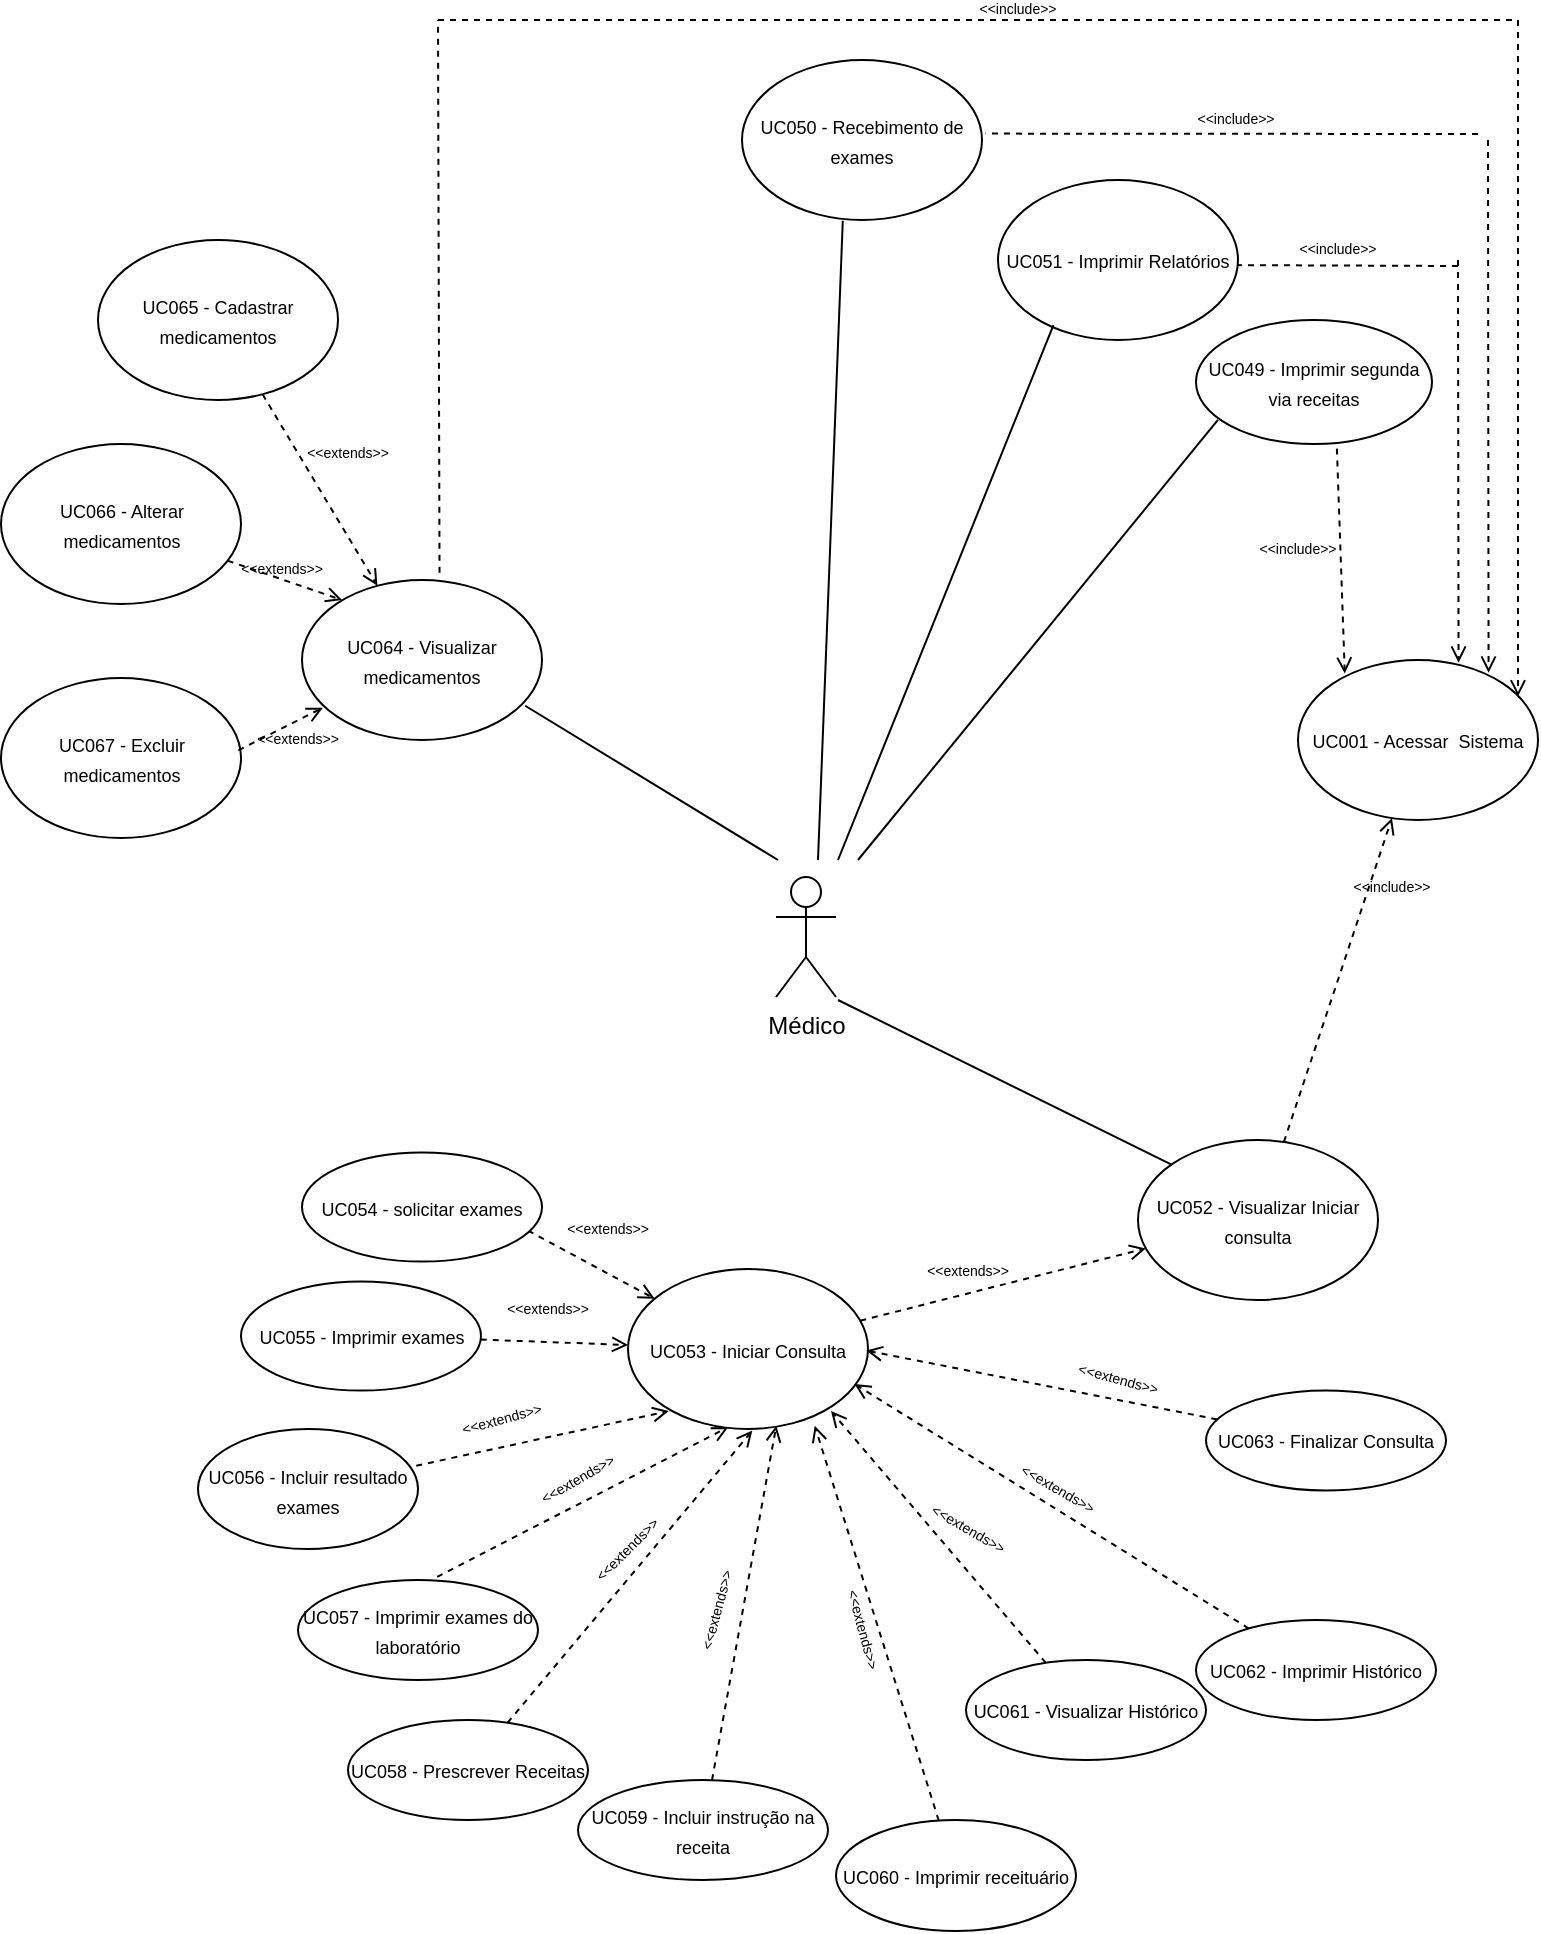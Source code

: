 <mxfile version="13.0.3" type="device"><diagram id="DpLsmklM6RV8-1Ke46bI" name="Page-1"><mxGraphModel dx="785" dy="468" grid="1" gridSize="10" guides="1" tooltips="1" connect="0" arrows="0" fold="1" page="1" pageScale="1" pageWidth="827" pageHeight="1169" math="0" shadow="0"><root><mxCell id="0"/><mxCell id="1" parent="0"/><mxCell id="2bqZi__AXVhJagl_6Wfu-1" value="Médico" style="shape=umlActor;verticalLabelPosition=bottom;labelBackgroundColor=#ffffff;verticalAlign=top;html=1;outlineConnect=0;" parent="1" vertex="1"><mxGeometry x="399" y="468.5" width="30" height="60" as="geometry"/></mxCell><mxCell id="2bqZi__AXVhJagl_6Wfu-2" value="&lt;font style=&quot;font-size: 9px&quot;&gt;UC001 - Acessar&amp;nbsp; Sistema&lt;/font&gt;" style="ellipse;whiteSpace=wrap;html=1;" parent="1" vertex="1"><mxGeometry x="660" y="360" width="120" height="80" as="geometry"/></mxCell><mxCell id="2bqZi__AXVhJagl_6Wfu-3" value="&lt;font style=&quot;font-size: 9px&quot;&gt;UC052 - Visualizar Iniciar consulta&lt;/font&gt;" style="ellipse;whiteSpace=wrap;html=1;" parent="1" vertex="1"><mxGeometry x="580" y="600" width="120" height="80" as="geometry"/></mxCell><mxCell id="2bqZi__AXVhJagl_6Wfu-5" value="" style="endArrow=open;html=1;dashed=1;fontSize=7;endFill=0;" parent="1" source="2bqZi__AXVhJagl_6Wfu-3" target="2bqZi__AXVhJagl_6Wfu-2" edge="1"><mxGeometry width="50" height="50" relative="1" as="geometry"><mxPoint x="640.85" y="444.509" as="sourcePoint"/><mxPoint x="687" y="522" as="targetPoint"/></mxGeometry></mxCell><mxCell id="2bqZi__AXVhJagl_6Wfu-6" value="" style="endArrow=none;html=1;exitX=0.142;exitY=0.155;exitDx=0;exitDy=0;exitPerimeter=0;" parent="1" source="2bqZi__AXVhJagl_6Wfu-3" edge="1"><mxGeometry width="50" height="50" relative="1" as="geometry"><mxPoint x="536.646" y="499.306" as="sourcePoint"/><mxPoint x="430" y="530" as="targetPoint"/></mxGeometry></mxCell><mxCell id="2bqZi__AXVhJagl_6Wfu-14" value="&lt;font style=&quot;font-size: 9px&quot;&gt;UC053 - Iniciar Consulta&lt;br&gt;&lt;/font&gt;" style="ellipse;whiteSpace=wrap;html=1;" parent="1" vertex="1"><mxGeometry x="325" y="664.5" width="120" height="80" as="geometry"/></mxCell><mxCell id="2bqZi__AXVhJagl_6Wfu-16" value="" style="endArrow=open;html=1;dashed=1;fontSize=7;endFill=0;exitX=0.942;exitY=0.717;exitDx=0;exitDy=0;exitPerimeter=0;" parent="1" source="2bqZi__AXVhJagl_6Wfu-22" target="2bqZi__AXVhJagl_6Wfu-14" edge="1"><mxGeometry width="50" height="50" relative="1" as="geometry"><mxPoint x="395.14" y="599.84" as="sourcePoint"/><mxPoint x="455" y="601" as="targetPoint"/></mxGeometry></mxCell><mxCell id="2bqZi__AXVhJagl_6Wfu-22" value="&lt;font style=&quot;font-size: 9px&quot;&gt;UC054 - solicitar exames&lt;/font&gt;" style="ellipse;whiteSpace=wrap;html=1;" parent="1" vertex="1"><mxGeometry x="162" y="606.25" width="120" height="54.5" as="geometry"/></mxCell><mxCell id="2bqZi__AXVhJagl_6Wfu-26" value="&lt;font style=&quot;font-size: 9px&quot;&gt;UC055 - Imprimir exames&lt;/font&gt;" style="ellipse;whiteSpace=wrap;html=1;" parent="1" vertex="1"><mxGeometry x="131.5" y="670.75" width="120" height="54.5" as="geometry"/></mxCell><mxCell id="2bqZi__AXVhJagl_6Wfu-27" value="&lt;font style=&quot;font-size: 9px&quot;&gt;UC050 - Recebimento de exames&lt;/font&gt;" style="ellipse;whiteSpace=wrap;html=1;" parent="1" vertex="1"><mxGeometry x="382" y="60" width="120" height="80" as="geometry"/></mxCell><mxCell id="2bqZi__AXVhJagl_6Wfu-31" value="&lt;font style=&quot;font-size: 9px&quot;&gt;UC049 - Imprimir segunda via receitas&lt;/font&gt;" style="ellipse;whiteSpace=wrap;html=1;" parent="1" vertex="1"><mxGeometry x="609" y="190" width="118" height="62" as="geometry"/></mxCell><mxCell id="2bqZi__AXVhJagl_6Wfu-38" value="&amp;lt;&amp;lt;include&amp;gt;&amp;gt;" style="text;html=1;strokeColor=none;fillColor=none;align=center;verticalAlign=middle;whiteSpace=wrap;rounded=0;fontSize=7;rotation=0;direction=west;" parent="1" vertex="1"><mxGeometry x="687" y="468.5" width="40" height="10" as="geometry"/></mxCell><mxCell id="2bqZi__AXVhJagl_6Wfu-47" value="" style="endArrow=open;html=1;dashed=1;fontSize=7;endFill=0;" parent="1" source="2bqZi__AXVhJagl_6Wfu-26" target="2bqZi__AXVhJagl_6Wfu-14" edge="1"><mxGeometry width="50" height="50" relative="1" as="geometry"><mxPoint x="-106.48" y="719.48" as="sourcePoint"/><mxPoint x="-45" y="719" as="targetPoint"/></mxGeometry></mxCell><mxCell id="2bqZi__AXVhJagl_6Wfu-49" value="" style="endArrow=none;html=1;exitX=0.93;exitY=0.786;exitDx=0;exitDy=0;exitPerimeter=0;" parent="1" source="2bqZi__AXVhJagl_6Wfu-65" edge="1"><mxGeometry width="50" height="50" relative="1" as="geometry"><mxPoint x="79" y="170" as="sourcePoint"/><mxPoint x="400" y="460" as="targetPoint"/></mxGeometry></mxCell><mxCell id="2bqZi__AXVhJagl_6Wfu-60" value="" style="endArrow=open;html=1;dashed=1;fontSize=7;endFill=0;" parent="1" source="2bqZi__AXVhJagl_6Wfu-14" target="2bqZi__AXVhJagl_6Wfu-3" edge="1"><mxGeometry width="50" height="50" relative="1" as="geometry"><mxPoint x="707" y="800" as="sourcePoint"/><mxPoint x="706.54" y="565.04" as="targetPoint"/></mxGeometry></mxCell><mxCell id="2bqZi__AXVhJagl_6Wfu-62" value="" style="endArrow=open;html=1;dashed=1;fontSize=7;endFill=0;exitX=0.597;exitY=1.037;exitDx=0;exitDy=0;exitPerimeter=0;entryX=0.195;entryY=0.085;entryDx=0;entryDy=0;entryPerimeter=0;" parent="1" source="2bqZi__AXVhJagl_6Wfu-31" target="2bqZi__AXVhJagl_6Wfu-2" edge="1"><mxGeometry width="50" height="50" relative="1" as="geometry"><mxPoint x="700" y="170" as="sourcePoint"/><mxPoint x="700" y="360" as="targetPoint"/></mxGeometry></mxCell><mxCell id="2bqZi__AXVhJagl_6Wfu-63" value="&amp;lt;&amp;lt;include&amp;gt;&amp;gt;" style="text;html=1;strokeColor=none;fillColor=none;align=center;verticalAlign=middle;whiteSpace=wrap;rounded=0;fontSize=7;rotation=0;" parent="1" vertex="1"><mxGeometry x="640" y="300" width="40" height="10" as="geometry"/></mxCell><mxCell id="2bqZi__AXVhJagl_6Wfu-65" value="&lt;font style=&quot;font-size: 9px&quot;&gt;UC064 - Visualizar medicamentos&lt;/font&gt;" style="ellipse;whiteSpace=wrap;html=1;" parent="1" vertex="1"><mxGeometry x="162" y="320" width="120" height="80" as="geometry"/></mxCell><mxCell id="2bqZi__AXVhJagl_6Wfu-69" value="&lt;font style=&quot;font-size: 9px&quot;&gt;UC066 - Alterar medicamentos&lt;/font&gt;" style="ellipse;whiteSpace=wrap;html=1;" parent="1" vertex="1"><mxGeometry x="11.5" y="252" width="120" height="80" as="geometry"/></mxCell><mxCell id="2bqZi__AXVhJagl_6Wfu-70" value="&lt;font style=&quot;font-size: 9px&quot;&gt;UC067 - Excluir medicamentos&lt;/font&gt;" style="ellipse;whiteSpace=wrap;html=1;" parent="1" vertex="1"><mxGeometry x="11.5" y="369" width="120" height="80" as="geometry"/></mxCell><mxCell id="2bqZi__AXVhJagl_6Wfu-71" value="" style="endArrow=open;html=1;dashed=1;fontSize=7;endFill=0;" parent="1" source="2bqZi__AXVhJagl_6Wfu-46" target="2bqZi__AXVhJagl_6Wfu-65" edge="1"><mxGeometry width="50" height="50" relative="1" as="geometry"><mxPoint x="-91.481" y="231.002" as="sourcePoint"/><mxPoint x="-44.5" y="250" as="targetPoint"/></mxGeometry></mxCell><mxCell id="2bqZi__AXVhJagl_6Wfu-72" value="" style="endArrow=open;html=1;dashed=1;fontSize=7;endFill=0;exitX=0.989;exitY=0.452;exitDx=0;exitDy=0;exitPerimeter=0;entryX=0.087;entryY=0.798;entryDx=0;entryDy=0;entryPerimeter=0;" parent="1" source="2bqZi__AXVhJagl_6Wfu-70" target="2bqZi__AXVhJagl_6Wfu-65" edge="1"><mxGeometry width="50" height="50" relative="1" as="geometry"><mxPoint x="-50.674" y="319.991" as="sourcePoint"/><mxPoint x="-24.067" y="305.224" as="targetPoint"/></mxGeometry></mxCell><mxCell id="pEZ3oHJ2oiIkwcKdvVKI-1" value="&amp;lt;&amp;lt;extends&amp;gt;&amp;gt;" style="text;html=1;strokeColor=none;fillColor=none;align=center;verticalAlign=middle;whiteSpace=wrap;rounded=0;fontSize=7;rotation=0;" parent="1" vertex="1"><mxGeometry x="295" y="640" width="40" height="10" as="geometry"/></mxCell><mxCell id="pEZ3oHJ2oiIkwcKdvVKI-2" value="&lt;font style=&quot;font-size: 9px&quot;&gt;UC056 - Incluir resultado exames&lt;br&gt;&lt;/font&gt;" style="ellipse;whiteSpace=wrap;html=1;" parent="1" vertex="1"><mxGeometry x="110" y="744.5" width="110" height="60" as="geometry"/></mxCell><mxCell id="pEZ3oHJ2oiIkwcKdvVKI-3" value="" style="endArrow=open;html=1;dashed=1;fontSize=7;endFill=0;exitX=0.992;exitY=0.306;exitDx=0;exitDy=0;exitPerimeter=0;entryX=0.17;entryY=0.888;entryDx=0;entryDy=0;entryPerimeter=0;" parent="1" source="pEZ3oHJ2oiIkwcKdvVKI-2" target="2bqZi__AXVhJagl_6Wfu-14" edge="1"><mxGeometry width="50" height="50" relative="1" as="geometry"><mxPoint x="261.024" y="774.337" as="sourcePoint"/><mxPoint x="339.135" y="730.289" as="targetPoint"/></mxGeometry></mxCell><mxCell id="pEZ3oHJ2oiIkwcKdvVKI-4" value="&amp;lt;&amp;lt;extends&amp;gt;&amp;gt;" style="text;html=1;strokeColor=none;fillColor=none;align=center;verticalAlign=middle;whiteSpace=wrap;rounded=0;fontSize=7;rotation=0;" parent="1" vertex="1"><mxGeometry x="265" y="680" width="40" height="10" as="geometry"/></mxCell><mxCell id="pEZ3oHJ2oiIkwcKdvVKI-5" value="&amp;lt;&amp;lt;extends&amp;gt;&amp;gt;" style="text;html=1;strokeColor=none;fillColor=none;align=center;verticalAlign=middle;whiteSpace=wrap;rounded=0;fontSize=7;rotation=-15;" parent="1" vertex="1"><mxGeometry x="242" y="734.5" width="40" height="10" as="geometry"/></mxCell><mxCell id="pEZ3oHJ2oiIkwcKdvVKI-7" value="&amp;lt;&amp;lt;extends&amp;gt;&amp;gt;" style="text;html=1;strokeColor=none;fillColor=none;align=center;verticalAlign=middle;whiteSpace=wrap;rounded=0;fontSize=7;rotation=0;" parent="1" vertex="1"><mxGeometry x="475" y="660.75" width="40" height="10" as="geometry"/></mxCell><mxCell id="pEZ3oHJ2oiIkwcKdvVKI-8" value="&lt;font style=&quot;font-size: 9px&quot;&gt;UC057 - Imprimir exames do laboratório&lt;br&gt;&lt;/font&gt;" style="ellipse;whiteSpace=wrap;html=1;" parent="1" vertex="1"><mxGeometry x="160" y="820" width="120" height="50" as="geometry"/></mxCell><mxCell id="pEZ3oHJ2oiIkwcKdvVKI-9" value="" style="endArrow=open;html=1;dashed=1;fontSize=7;endFill=0;entryX=0.418;entryY=0.988;entryDx=0;entryDy=0;entryPerimeter=0;exitX=0.58;exitY=-0.031;exitDx=0;exitDy=0;exitPerimeter=0;" parent="1" source="pEZ3oHJ2oiIkwcKdvVKI-8" target="2bqZi__AXVhJagl_6Wfu-14" edge="1"><mxGeometry width="50" height="50" relative="1" as="geometry"><mxPoint x="413" y="828" as="sourcePoint"/><mxPoint x="462.52" y="734.5" as="targetPoint"/></mxGeometry></mxCell><mxCell id="pEZ3oHJ2oiIkwcKdvVKI-12" value="&amp;lt;&amp;lt;extends&amp;gt;&amp;gt;" style="text;html=1;strokeColor=none;fillColor=none;align=center;verticalAlign=middle;whiteSpace=wrap;rounded=0;fontSize=7;rotation=-30;" parent="1" vertex="1"><mxGeometry x="280" y="764.5" width="40" height="10" as="geometry"/></mxCell><mxCell id="pEZ3oHJ2oiIkwcKdvVKI-13" value="&lt;font style=&quot;font-size: 9px&quot;&gt;UC058 - Prescrever Receitas&lt;br&gt;&lt;/font&gt;" style="ellipse;whiteSpace=wrap;html=1;" parent="1" vertex="1"><mxGeometry x="185" y="890" width="120" height="50" as="geometry"/></mxCell><mxCell id="pEZ3oHJ2oiIkwcKdvVKI-14" value="" style="endArrow=open;html=1;dashed=1;fontSize=7;endFill=0;entryX=0.518;entryY=1.01;entryDx=0;entryDy=0;entryPerimeter=0;" parent="1" source="pEZ3oHJ2oiIkwcKdvVKI-13" target="2bqZi__AXVhJagl_6Wfu-14" edge="1"><mxGeometry width="50" height="50" relative="1" as="geometry"><mxPoint x="394.6" y="838.45" as="sourcePoint"/><mxPoint x="411" y="743" as="targetPoint"/></mxGeometry></mxCell><mxCell id="pEZ3oHJ2oiIkwcKdvVKI-15" value="&amp;lt;&amp;lt;extends&amp;gt;&amp;gt;" style="text;html=1;strokeColor=none;fillColor=none;align=center;verticalAlign=middle;whiteSpace=wrap;rounded=0;fontSize=7;rotation=-45;" parent="1" vertex="1"><mxGeometry x="305" y="800" width="40" height="10" as="geometry"/></mxCell><mxCell id="pEZ3oHJ2oiIkwcKdvVKI-16" value="&lt;font style=&quot;font-size: 9px&quot;&gt;UC060 - Imprimir receituário&lt;br&gt;&lt;/font&gt;" style="ellipse;whiteSpace=wrap;html=1;" parent="1" vertex="1"><mxGeometry x="429" y="940" width="120" height="55.5" as="geometry"/></mxCell><mxCell id="pEZ3oHJ2oiIkwcKdvVKI-17" value="&lt;font style=&quot;font-size: 9px&quot;&gt;UC061 - Visualizar Histórico&lt;br&gt;&lt;/font&gt;" style="ellipse;whiteSpace=wrap;html=1;" parent="1" vertex="1"><mxGeometry x="494" y="860" width="120" height="50" as="geometry"/></mxCell><mxCell id="pEZ3oHJ2oiIkwcKdvVKI-18" value="" style="endArrow=open;html=1;dashed=1;fontSize=7;endFill=0;entryX=0.778;entryY=0.979;entryDx=0;entryDy=0;entryPerimeter=0;" parent="1" source="pEZ3oHJ2oiIkwcKdvVKI-16" target="2bqZi__AXVhJagl_6Wfu-14" edge="1"><mxGeometry width="50" height="50" relative="1" as="geometry"><mxPoint x="360.51" y="865.106" as="sourcePoint"/><mxPoint x="387.16" y="745.3" as="targetPoint"/></mxGeometry></mxCell><mxCell id="pEZ3oHJ2oiIkwcKdvVKI-19" value="&amp;lt;&amp;lt;extends&amp;gt;&amp;gt;" style="text;html=1;strokeColor=none;fillColor=none;align=center;verticalAlign=middle;whiteSpace=wrap;rounded=0;fontSize=7;rotation=75;" parent="1" vertex="1"><mxGeometry x="422" y="840" width="40" height="10" as="geometry"/></mxCell><mxCell id="pEZ3oHJ2oiIkwcKdvVKI-21" value="" style="endArrow=open;html=1;dashed=1;fontSize=7;endFill=0;entryX=0.846;entryY=0.888;entryDx=0;entryDy=0;entryPerimeter=0;" parent="1" source="pEZ3oHJ2oiIkwcKdvVKI-17" target="2bqZi__AXVhJagl_6Wfu-14" edge="1"><mxGeometry width="50" height="50" relative="1" as="geometry"><mxPoint x="441.382" y="820.652" as="sourcePoint"/><mxPoint x="397.96" y="743.54" as="targetPoint"/></mxGeometry></mxCell><mxCell id="pEZ3oHJ2oiIkwcKdvVKI-22" value="&amp;lt;&amp;lt;extends&amp;gt;&amp;gt;" style="text;html=1;strokeColor=none;fillColor=none;align=center;verticalAlign=middle;whiteSpace=wrap;rounded=0;fontSize=7;rotation=30;" parent="1" vertex="1"><mxGeometry x="475" y="790" width="40" height="10" as="geometry"/></mxCell><mxCell id="2bqZi__AXVhJagl_6Wfu-46" value="&lt;font style=&quot;font-size: 9px&quot;&gt;UC065 - Cadastrar medicamentos&lt;/font&gt;" style="ellipse;whiteSpace=wrap;html=1;" parent="1" vertex="1"><mxGeometry x="60" y="150" width="120" height="80" as="geometry"/></mxCell><mxCell id="pEZ3oHJ2oiIkwcKdvVKI-24" value="" style="endArrow=open;html=1;dashed=1;fontSize=7;endFill=0;entryX=0.167;entryY=0.125;entryDx=0;entryDy=0;entryPerimeter=0;" parent="1" source="2bqZi__AXVhJagl_6Wfu-69" target="2bqZi__AXVhJagl_6Wfu-65" edge="1"><mxGeometry width="50" height="50" relative="1" as="geometry"><mxPoint x="-168.61" y="297.817" as="sourcePoint"/><mxPoint x="-2.358" y="104.696" as="targetPoint"/></mxGeometry></mxCell><mxCell id="pEZ3oHJ2oiIkwcKdvVKI-26" value="&amp;lt;&amp;lt;include&amp;gt;&amp;gt;" style="text;html=1;strokeColor=none;fillColor=none;align=center;verticalAlign=middle;whiteSpace=wrap;rounded=0;fontSize=7;rotation=0;" parent="1" vertex="1"><mxGeometry x="609" y="85" width="40" height="10" as="geometry"/></mxCell><mxCell id="pEZ3oHJ2oiIkwcKdvVKI-27" value="" style="endArrow=open;html=1;dashed=1;fontSize=7;endFill=0;entryX=0.794;entryY=0.079;entryDx=0;entryDy=0;entryPerimeter=0;" parent="1" target="2bqZi__AXVhJagl_6Wfu-2" edge="1"><mxGeometry width="50" height="50" relative="1" as="geometry"><mxPoint x="755" y="100" as="sourcePoint"/><mxPoint x="755.24" y="359.28" as="targetPoint"/></mxGeometry></mxCell><mxCell id="pEZ3oHJ2oiIkwcKdvVKI-28" value="" style="endArrow=none;dashed=1;html=1;entryX=1.015;entryY=0.46;entryDx=0;entryDy=0;entryPerimeter=0;" parent="1" target="2bqZi__AXVhJagl_6Wfu-27" edge="1"><mxGeometry width="50" height="50" relative="1" as="geometry"><mxPoint x="750" y="97" as="sourcePoint"/><mxPoint x="493.8" y="102.88" as="targetPoint"/></mxGeometry></mxCell><mxCell id="pEZ3oHJ2oiIkwcKdvVKI-29" value="" style="endArrow=none;html=1;exitX=0.093;exitY=0.806;exitDx=0;exitDy=0;exitPerimeter=0;" parent="1" source="2bqZi__AXVhJagl_6Wfu-31" edge="1"><mxGeometry width="50" height="50" relative="1" as="geometry"><mxPoint x="79" y="170" as="sourcePoint"/><mxPoint x="440" y="460" as="targetPoint"/></mxGeometry></mxCell><mxCell id="pEZ3oHJ2oiIkwcKdvVKI-30" value="" style="endArrow=none;html=1;exitX=0.42;exitY=1.005;exitDx=0;exitDy=0;exitPerimeter=0;" parent="1" source="2bqZi__AXVhJagl_6Wfu-27" edge="1"><mxGeometry width="50" height="50" relative="1" as="geometry"><mxPoint x="79" y="170" as="sourcePoint"/><mxPoint x="420" y="460" as="targetPoint"/></mxGeometry></mxCell><mxCell id="pEZ3oHJ2oiIkwcKdvVKI-31" value="&amp;lt;&amp;lt;extends&amp;gt;&amp;gt;" style="text;html=1;strokeColor=none;fillColor=none;align=center;verticalAlign=middle;whiteSpace=wrap;rounded=0;fontSize=7;rotation=0;" parent="1" vertex="1"><mxGeometry x="165" y="252" width="40" height="10" as="geometry"/></mxCell><mxCell id="pEZ3oHJ2oiIkwcKdvVKI-33" value="&amp;lt;&amp;lt;extends&amp;gt;&amp;gt;" style="text;html=1;strokeColor=none;fillColor=none;align=center;verticalAlign=middle;whiteSpace=wrap;rounded=0;fontSize=7;rotation=0;" parent="1" vertex="1"><mxGeometry x="140" y="395" width="40" height="10" as="geometry"/></mxCell><mxCell id="pEZ3oHJ2oiIkwcKdvVKI-34" value="" style="endArrow=open;html=1;dashed=1;fontSize=7;endFill=0;entryX=0.732;entryY=0.029;entryDx=0;entryDy=0;entryPerimeter=0;" parent="1" edge="1"><mxGeometry width="50" height="50" relative="1" as="geometry"><mxPoint x="770" y="40" as="sourcePoint"/><mxPoint x="770.0" y="378.16" as="targetPoint"/></mxGeometry></mxCell><mxCell id="pEZ3oHJ2oiIkwcKdvVKI-35" value="" style="endArrow=none;dashed=1;html=1;" parent="1" edge="1"><mxGeometry width="50" height="50" relative="1" as="geometry"><mxPoint x="230" y="40" as="sourcePoint"/><mxPoint x="770" y="40" as="targetPoint"/></mxGeometry></mxCell><mxCell id="pEZ3oHJ2oiIkwcKdvVKI-36" value="" style="endArrow=none;dashed=1;html=1;exitX=0.573;exitY=-0.045;exitDx=0;exitDy=0;exitPerimeter=0;" parent="1" source="2bqZi__AXVhJagl_6Wfu-65" edge="1"><mxGeometry width="50" height="50" relative="1" as="geometry"><mxPoint x="390" y="260" as="sourcePoint"/><mxPoint x="230" y="40" as="targetPoint"/></mxGeometry></mxCell><mxCell id="pEZ3oHJ2oiIkwcKdvVKI-38" value="&amp;lt;&amp;lt;extends&amp;gt;&amp;gt;" style="text;html=1;strokeColor=none;fillColor=none;align=center;verticalAlign=middle;whiteSpace=wrap;rounded=0;fontSize=7;rotation=0;" parent="1" vertex="1"><mxGeometry x="131.5" y="310" width="40" height="10" as="geometry"/></mxCell><mxCell id="pEZ3oHJ2oiIkwcKdvVKI-39" value="&amp;lt;&amp;lt;include&amp;gt;&amp;gt;" style="text;html=1;strokeColor=none;fillColor=none;align=center;verticalAlign=middle;whiteSpace=wrap;rounded=0;fontSize=7;rotation=0;" parent="1" vertex="1"><mxGeometry x="500" y="30" width="40" height="10" as="geometry"/></mxCell><mxCell id="YRGmhSZk34cFpndq9H_r-2" value="&lt;font style=&quot;font-size: 9px&quot;&gt;UC051 - Imprimir Relatórios&lt;br&gt;&lt;/font&gt;" style="ellipse;whiteSpace=wrap;html=1;" parent="1" vertex="1"><mxGeometry x="510" y="120" width="120" height="80" as="geometry"/></mxCell><mxCell id="YRGmhSZk34cFpndq9H_r-3" value="" style="endArrow=none;html=1;exitX=0.231;exitY=0.907;exitDx=0;exitDy=0;exitPerimeter=0;" parent="1" source="YRGmhSZk34cFpndq9H_r-2" edge="1"><mxGeometry width="50" height="50" relative="1" as="geometry"><mxPoint x="432.4" y="140.4" as="sourcePoint"/><mxPoint x="430" y="460" as="targetPoint"/></mxGeometry></mxCell><mxCell id="YRGmhSZk34cFpndq9H_r-4" value="" style="endArrow=none;dashed=1;html=1;entryX=0.996;entryY=0.532;entryDx=0;entryDy=0;entryPerimeter=0;" parent="1" target="YRGmhSZk34cFpndq9H_r-2" edge="1"><mxGeometry width="50" height="50" relative="1" as="geometry"><mxPoint x="740" y="163" as="sourcePoint"/><mxPoint x="503.8" y="96.8" as="targetPoint"/></mxGeometry></mxCell><mxCell id="YRGmhSZk34cFpndq9H_r-5" value="" style="endArrow=open;html=1;dashed=1;fontSize=7;endFill=0;entryX=0.794;entryY=0.079;entryDx=0;entryDy=0;entryPerimeter=0;" parent="1" edge="1"><mxGeometry width="50" height="50" relative="1" as="geometry"><mxPoint x="740" y="160" as="sourcePoint"/><mxPoint x="740.28" y="361.32" as="targetPoint"/></mxGeometry></mxCell><mxCell id="YRGmhSZk34cFpndq9H_r-6" value="&amp;lt;&amp;lt;include&amp;gt;&amp;gt;" style="text;html=1;strokeColor=none;fillColor=none;align=center;verticalAlign=middle;whiteSpace=wrap;rounded=0;fontSize=7;rotation=0;" parent="1" vertex="1"><mxGeometry x="660" y="150" width="40" height="10" as="geometry"/></mxCell><mxCell id="6kJYa20I2WUnsenRqmZQ-1" value="&lt;font style=&quot;font-size: 9px&quot;&gt;UC059 - Incluir instrução na receita&lt;br&gt;&lt;/font&gt;" style="ellipse;whiteSpace=wrap;html=1;" vertex="1" parent="1"><mxGeometry x="300" y="920" width="125" height="50" as="geometry"/></mxCell><mxCell id="6kJYa20I2WUnsenRqmZQ-2" value="" style="endArrow=open;html=1;dashed=1;fontSize=7;endFill=0;entryX=0.618;entryY=0.979;entryDx=0;entryDy=0;entryPerimeter=0;" edge="1" parent="1" source="6kJYa20I2WUnsenRqmZQ-1" target="2bqZi__AXVhJagl_6Wfu-14"><mxGeometry width="50" height="50" relative="1" as="geometry"><mxPoint x="377.55" y="945.606" as="sourcePoint"/><mxPoint x="400" y="750" as="targetPoint"/></mxGeometry></mxCell><mxCell id="6kJYa20I2WUnsenRqmZQ-3" value="&amp;lt;&amp;lt;extends&amp;gt;&amp;gt;" style="text;html=1;strokeColor=none;fillColor=none;align=center;verticalAlign=middle;whiteSpace=wrap;rounded=0;fontSize=7;rotation=-75;" vertex="1" parent="1"><mxGeometry x="350" y="830" width="40" height="10" as="geometry"/></mxCell><mxCell id="6kJYa20I2WUnsenRqmZQ-5" value="&lt;font style=&quot;font-size: 9px&quot;&gt;UC062 - Imprimir Histórico&lt;br&gt;&lt;/font&gt;" style="ellipse;whiteSpace=wrap;html=1;" vertex="1" parent="1"><mxGeometry x="609" y="840" width="120" height="50" as="geometry"/></mxCell><mxCell id="6kJYa20I2WUnsenRqmZQ-6" value="" style="endArrow=open;html=1;dashed=1;fontSize=7;endFill=0;entryX=0.944;entryY=0.719;entryDx=0;entryDy=0;entryPerimeter=0;" edge="1" parent="1" source="6kJYa20I2WUnsenRqmZQ-5" target="2bqZi__AXVhJagl_6Wfu-14"><mxGeometry width="50" height="50" relative="1" as="geometry"><mxPoint x="459.862" y="788.112" as="sourcePoint"/><mxPoint x="445.0" y="703.0" as="targetPoint"/></mxGeometry></mxCell><mxCell id="6kJYa20I2WUnsenRqmZQ-7" value="&amp;lt;&amp;lt;extends&amp;gt;&amp;gt;" style="text;html=1;strokeColor=none;fillColor=none;align=center;verticalAlign=middle;whiteSpace=wrap;rounded=0;fontSize=7;rotation=30;" vertex="1" parent="1"><mxGeometry x="520" y="769.5" width="40" height="10" as="geometry"/></mxCell><mxCell id="6kJYa20I2WUnsenRqmZQ-8" value="&lt;font style=&quot;font-size: 9px&quot;&gt;UC063 - Finalizar Consulta&lt;br&gt;&lt;/font&gt;" style="ellipse;whiteSpace=wrap;html=1;" vertex="1" parent="1"><mxGeometry x="614" y="725.25" width="120" height="50" as="geometry"/></mxCell><mxCell id="6kJYa20I2WUnsenRqmZQ-9" value="" style="endArrow=open;html=1;dashed=1;fontSize=7;endFill=0;entryX=0.993;entryY=0.51;entryDx=0;entryDy=0;entryPerimeter=0;" edge="1" parent="1" source="6kJYa20I2WUnsenRqmZQ-8" target="2bqZi__AXVhJagl_6Wfu-14"><mxGeometry width="50" height="50" relative="1" as="geometry"><mxPoint x="474.862" y="768.112" as="sourcePoint"/><mxPoint x="460.0" y="683.0" as="targetPoint"/></mxGeometry></mxCell><mxCell id="6kJYa20I2WUnsenRqmZQ-10" value="&amp;lt;&amp;lt;extends&amp;gt;&amp;gt;" style="text;html=1;strokeColor=none;fillColor=none;align=center;verticalAlign=middle;whiteSpace=wrap;rounded=0;fontSize=7;rotation=15;" vertex="1" parent="1"><mxGeometry x="550" y="715.25" width="40" height="10" as="geometry"/></mxCell></root></mxGraphModel></diagram></mxfile>